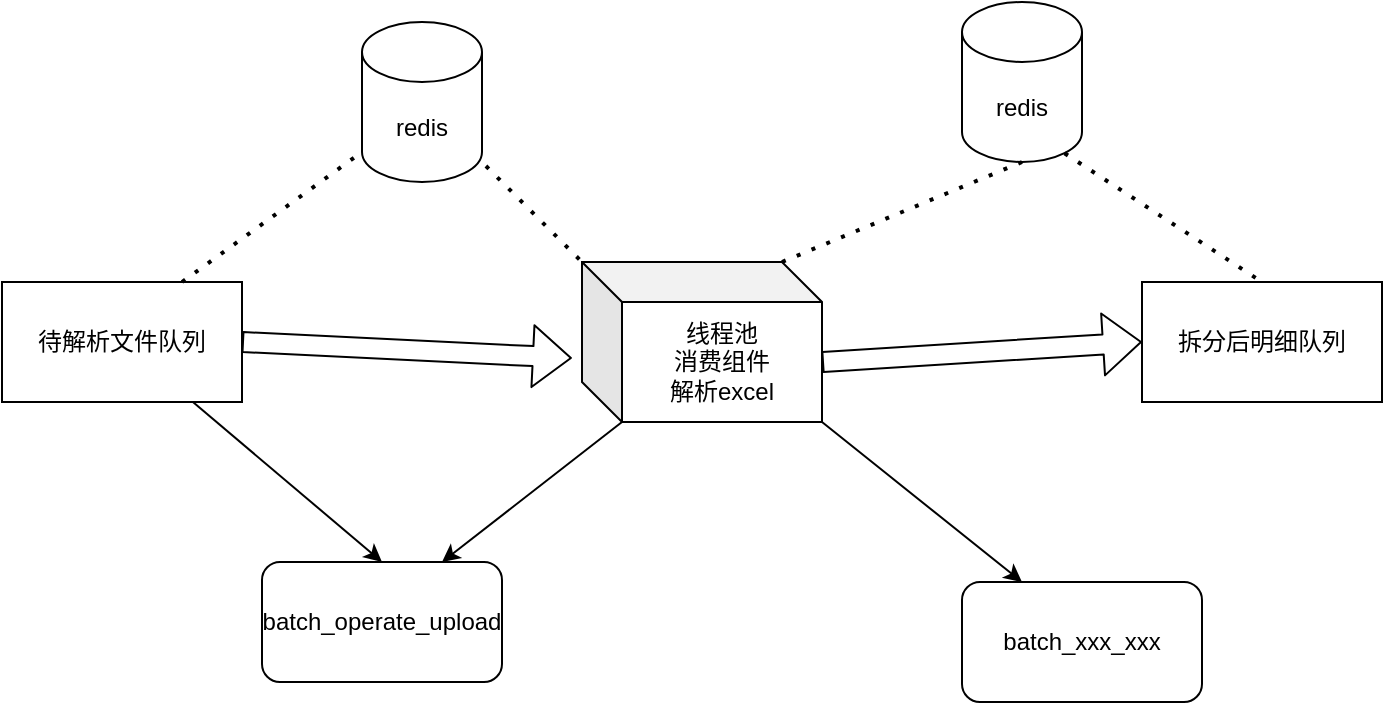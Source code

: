 <mxfile version="14.2.9" type="github">
  <diagram id="qFFk0-chX0J3N9WZGQgQ" name="Page-1">
    <mxGraphModel dx="946" dy="499" grid="1" gridSize="10" guides="1" tooltips="1" connect="1" arrows="1" fold="1" page="1" pageScale="1" pageWidth="3300" pageHeight="4681" math="0" shadow="0">
      <root>
        <mxCell id="0" />
        <mxCell id="1" parent="0" />
        <mxCell id="kVietbFRTitkhhf8-5FM-11" style="rounded=0;orthogonalLoop=1;jettySize=auto;html=1;entryX=0.5;entryY=0;entryDx=0;entryDy=0;" edge="1" parent="1" source="kVietbFRTitkhhf8-5FM-1" target="kVietbFRTitkhhf8-5FM-6">
          <mxGeometry relative="1" as="geometry" />
        </mxCell>
        <mxCell id="kVietbFRTitkhhf8-5FM-1" value="待解析文件队列" style="rounded=0;whiteSpace=wrap;html=1;" vertex="1" parent="1">
          <mxGeometry x="180" y="180" width="120" height="60" as="geometry" />
        </mxCell>
        <mxCell id="kVietbFRTitkhhf8-5FM-2" value="redis" style="shape=cylinder3;whiteSpace=wrap;html=1;boundedLbl=1;backgroundOutline=1;size=15;" vertex="1" parent="1">
          <mxGeometry x="360" y="50" width="60" height="80" as="geometry" />
        </mxCell>
        <mxCell id="kVietbFRTitkhhf8-5FM-3" value="线程池&lt;br&gt;消费组件&lt;br&gt;解析excel" style="shape=cube;whiteSpace=wrap;html=1;boundedLbl=1;backgroundOutline=1;darkOpacity=0.05;darkOpacity2=0.1;" vertex="1" parent="1">
          <mxGeometry x="470" y="170" width="120" height="80" as="geometry" />
        </mxCell>
        <mxCell id="kVietbFRTitkhhf8-5FM-4" value="redis" style="shape=cylinder3;whiteSpace=wrap;html=1;boundedLbl=1;backgroundOutline=1;size=15;" vertex="1" parent="1">
          <mxGeometry x="660" y="40" width="60" height="80" as="geometry" />
        </mxCell>
        <mxCell id="kVietbFRTitkhhf8-5FM-5" value="拆分后明细队列" style="rounded=0;whiteSpace=wrap;html=1;" vertex="1" parent="1">
          <mxGeometry x="750" y="180" width="120" height="60" as="geometry" />
        </mxCell>
        <mxCell id="kVietbFRTitkhhf8-5FM-6" value="batch_operate_upload" style="rounded=1;whiteSpace=wrap;html=1;" vertex="1" parent="1">
          <mxGeometry x="310" y="320" width="120" height="60" as="geometry" />
        </mxCell>
        <mxCell id="kVietbFRTitkhhf8-5FM-7" value="batch_xxx_xxx" style="rounded=1;whiteSpace=wrap;html=1;" vertex="1" parent="1">
          <mxGeometry x="660" y="330" width="120" height="60" as="geometry" />
        </mxCell>
        <mxCell id="kVietbFRTitkhhf8-5FM-8" value="" style="shape=flexArrow;endArrow=classic;html=1;exitX=1;exitY=0.5;exitDx=0;exitDy=0;entryX=-0.042;entryY=0.6;entryDx=0;entryDy=0;entryPerimeter=0;" edge="1" parent="1" source="kVietbFRTitkhhf8-5FM-1" target="kVietbFRTitkhhf8-5FM-3">
          <mxGeometry width="50" height="50" relative="1" as="geometry">
            <mxPoint x="510" y="260" as="sourcePoint" />
            <mxPoint x="460" y="220" as="targetPoint" />
          </mxGeometry>
        </mxCell>
        <mxCell id="kVietbFRTitkhhf8-5FM-9" value="" style="shape=flexArrow;endArrow=classic;html=1;exitX=0;exitY=0;exitDx=120;exitDy=50;exitPerimeter=0;entryX=0;entryY=0.5;entryDx=0;entryDy=0;" edge="1" parent="1" source="kVietbFRTitkhhf8-5FM-3" target="kVietbFRTitkhhf8-5FM-5">
          <mxGeometry width="50" height="50" relative="1" as="geometry">
            <mxPoint x="510" y="260" as="sourcePoint" />
            <mxPoint x="560" y="210" as="targetPoint" />
          </mxGeometry>
        </mxCell>
        <mxCell id="kVietbFRTitkhhf8-5FM-12" value="" style="endArrow=classic;html=1;exitX=0;exitY=0;exitDx=20;exitDy=80;exitPerimeter=0;entryX=0.75;entryY=0;entryDx=0;entryDy=0;" edge="1" parent="1" source="kVietbFRTitkhhf8-5FM-3" target="kVietbFRTitkhhf8-5FM-6">
          <mxGeometry width="50" height="50" relative="1" as="geometry">
            <mxPoint x="510" y="260" as="sourcePoint" />
            <mxPoint x="560" y="210" as="targetPoint" />
          </mxGeometry>
        </mxCell>
        <mxCell id="kVietbFRTitkhhf8-5FM-13" value="" style="endArrow=classic;html=1;exitX=1;exitY=1;exitDx=0;exitDy=0;exitPerimeter=0;entryX=0.25;entryY=0;entryDx=0;entryDy=0;" edge="1" parent="1" source="kVietbFRTitkhhf8-5FM-3" target="kVietbFRTitkhhf8-5FM-7">
          <mxGeometry width="50" height="50" relative="1" as="geometry">
            <mxPoint x="510" y="260" as="sourcePoint" />
            <mxPoint x="560" y="210" as="targetPoint" />
          </mxGeometry>
        </mxCell>
        <mxCell id="kVietbFRTitkhhf8-5FM-15" value="" style="endArrow=none;dashed=1;html=1;dashPattern=1 3;strokeWidth=2;exitX=0.75;exitY=0;exitDx=0;exitDy=0;entryX=0;entryY=1;entryDx=0;entryDy=-15;entryPerimeter=0;" edge="1" parent="1" source="kVietbFRTitkhhf8-5FM-1" target="kVietbFRTitkhhf8-5FM-2">
          <mxGeometry width="50" height="50" relative="1" as="geometry">
            <mxPoint x="510" y="260" as="sourcePoint" />
            <mxPoint x="560" y="210" as="targetPoint" />
          </mxGeometry>
        </mxCell>
        <mxCell id="kVietbFRTitkhhf8-5FM-16" value="" style="endArrow=none;dashed=1;html=1;dashPattern=1 3;strokeWidth=2;exitX=1.033;exitY=0.9;exitDx=0;exitDy=0;exitPerimeter=0;entryX=0;entryY=0;entryDx=0;entryDy=0;entryPerimeter=0;" edge="1" parent="1" source="kVietbFRTitkhhf8-5FM-2" target="kVietbFRTitkhhf8-5FM-3">
          <mxGeometry width="50" height="50" relative="1" as="geometry">
            <mxPoint x="510" y="260" as="sourcePoint" />
            <mxPoint x="500" y="140" as="targetPoint" />
          </mxGeometry>
        </mxCell>
        <mxCell id="kVietbFRTitkhhf8-5FM-17" value="" style="endArrow=none;dashed=1;html=1;dashPattern=1 3;strokeWidth=2;exitX=0;exitY=0;exitDx=100;exitDy=0;exitPerimeter=0;entryX=0.5;entryY=1;entryDx=0;entryDy=0;entryPerimeter=0;" edge="1" parent="1" source="kVietbFRTitkhhf8-5FM-3" target="kVietbFRTitkhhf8-5FM-4">
          <mxGeometry width="50" height="50" relative="1" as="geometry">
            <mxPoint x="510" y="260" as="sourcePoint" />
            <mxPoint x="560" y="210" as="targetPoint" />
          </mxGeometry>
        </mxCell>
        <mxCell id="kVietbFRTitkhhf8-5FM-18" value="" style="endArrow=none;dashed=1;html=1;dashPattern=1 3;strokeWidth=2;exitX=0.855;exitY=1;exitDx=0;exitDy=-4.35;exitPerimeter=0;entryX=0.5;entryY=0;entryDx=0;entryDy=0;" edge="1" parent="1" source="kVietbFRTitkhhf8-5FM-4" target="kVietbFRTitkhhf8-5FM-5">
          <mxGeometry width="50" height="50" relative="1" as="geometry">
            <mxPoint x="510" y="260" as="sourcePoint" />
            <mxPoint x="560" y="210" as="targetPoint" />
          </mxGeometry>
        </mxCell>
      </root>
    </mxGraphModel>
  </diagram>
</mxfile>
